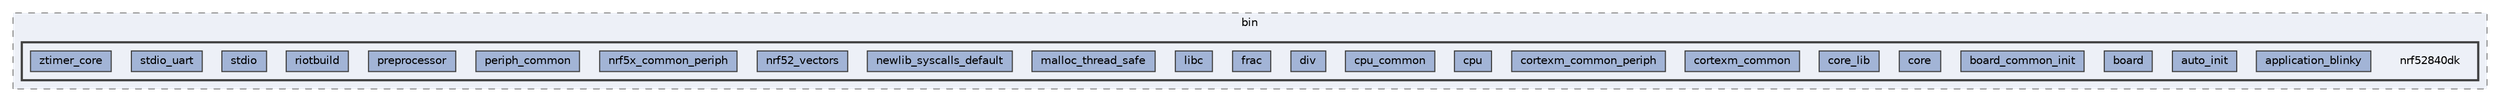digraph "/home/mj/Desktop/IoT-Chat-Digitalization/blinky/bin/nrf52840dk"
{
 // LATEX_PDF_SIZE
  bgcolor="transparent";
  edge [fontname=Helvetica,fontsize=10,labelfontname=Helvetica,labelfontsize=10];
  node [fontname=Helvetica,fontsize=10,shape=box,height=0.2,width=0.4];
  compound=true
  subgraph clusterdir_3e6be026da958fca01d098ba3c2f60c5 {
    graph [ bgcolor="#edf0f7", pencolor="grey50", label="bin", fontname=Helvetica,fontsize=10 style="filled,dashed", URL="dir_3e6be026da958fca01d098ba3c2f60c5.html",tooltip=""]
  subgraph clusterdir_343974199795a6d2928bdf99c76c1c22 {
    graph [ bgcolor="#edf0f7", pencolor="grey25", label="", fontname=Helvetica,fontsize=10 style="filled,bold", URL="dir_343974199795a6d2928bdf99c76c1c22.html",tooltip=""]
    dir_343974199795a6d2928bdf99c76c1c22 [shape=plaintext, label="nrf52840dk"];
  dir_a3714fd7e5bbc7ba9a989fd8522d287a [label="application_blinky", fillcolor="#a2b4d6", color="grey25", style="filled", URL="dir_a3714fd7e5bbc7ba9a989fd8522d287a.html",tooltip=""];
  dir_003c0cf6f4e53c16e4c5c678ad61d86d [label="auto_init", fillcolor="#a2b4d6", color="grey25", style="filled", URL="dir_003c0cf6f4e53c16e4c5c678ad61d86d.html",tooltip=""];
  dir_a1fc82f053a898add3fb3e6fc8949e4f [label="board", fillcolor="#a2b4d6", color="grey25", style="filled", URL="dir_a1fc82f053a898add3fb3e6fc8949e4f.html",tooltip=""];
  dir_40744d959b0ada00679e57f2b9cb4e31 [label="board_common_init", fillcolor="#a2b4d6", color="grey25", style="filled", URL="dir_40744d959b0ada00679e57f2b9cb4e31.html",tooltip=""];
  dir_8433b619b8e630b10dfd13d45fa2f8d3 [label="core", fillcolor="#a2b4d6", color="grey25", style="filled", URL="dir_8433b619b8e630b10dfd13d45fa2f8d3.html",tooltip=""];
  dir_6c38a1c0a460e7620a07200f1a2d15fb [label="core_lib", fillcolor="#a2b4d6", color="grey25", style="filled", URL="dir_6c38a1c0a460e7620a07200f1a2d15fb.html",tooltip=""];
  dir_7afb6554de8b76d0c3d9a5f8ce5fc033 [label="cortexm_common", fillcolor="#a2b4d6", color="grey25", style="filled", URL="dir_7afb6554de8b76d0c3d9a5f8ce5fc033.html",tooltip=""];
  dir_6fead8a5692d963f50bd2f0f1ad30f64 [label="cortexm_common_periph", fillcolor="#a2b4d6", color="grey25", style="filled", URL="dir_6fead8a5692d963f50bd2f0f1ad30f64.html",tooltip=""];
  dir_5fc5649d8e489ed198cab548bdda8fe7 [label="cpu", fillcolor="#a2b4d6", color="grey25", style="filled", URL="dir_5fc5649d8e489ed198cab548bdda8fe7.html",tooltip=""];
  dir_9dc8fbb2a9644e695e8a5c36a1ba0ab9 [label="cpu_common", fillcolor="#a2b4d6", color="grey25", style="filled", URL="dir_9dc8fbb2a9644e695e8a5c36a1ba0ab9.html",tooltip=""];
  dir_172e2ebaab39213068d8c09eeaca2bb5 [label="div", fillcolor="#a2b4d6", color="grey25", style="filled", URL="dir_172e2ebaab39213068d8c09eeaca2bb5.html",tooltip=""];
  dir_97c9a7f119bf63eb333d8a116556221f [label="frac", fillcolor="#a2b4d6", color="grey25", style="filled", URL="dir_97c9a7f119bf63eb333d8a116556221f.html",tooltip=""];
  dir_69a2947354fa0d3945462d9e6138f8cc [label="libc", fillcolor="#a2b4d6", color="grey25", style="filled", URL="dir_69a2947354fa0d3945462d9e6138f8cc.html",tooltip=""];
  dir_b250143834fd3cabfb482a673406bcef [label="malloc_thread_safe", fillcolor="#a2b4d6", color="grey25", style="filled", URL="dir_b250143834fd3cabfb482a673406bcef.html",tooltip=""];
  dir_38ebe9c1b4ed17c8e2593561b53dd343 [label="newlib_syscalls_default", fillcolor="#a2b4d6", color="grey25", style="filled", URL="dir_38ebe9c1b4ed17c8e2593561b53dd343.html",tooltip=""];
  dir_dff11df9d66da39b06de04ec27d84d8d [label="nrf52_vectors", fillcolor="#a2b4d6", color="grey25", style="filled", URL="dir_dff11df9d66da39b06de04ec27d84d8d.html",tooltip=""];
  dir_7ed844a9c595fa567529bbde67d6110f [label="nrf5x_common_periph", fillcolor="#a2b4d6", color="grey25", style="filled", URL="dir_7ed844a9c595fa567529bbde67d6110f.html",tooltip=""];
  dir_730f01332003586d25699ea1d3ba2e44 [label="periph_common", fillcolor="#a2b4d6", color="grey25", style="filled", URL="dir_730f01332003586d25699ea1d3ba2e44.html",tooltip=""];
  dir_e09e70c22caa3035108a8c054e1deee2 [label="preprocessor", fillcolor="#a2b4d6", color="grey25", style="filled", URL="dir_e09e70c22caa3035108a8c054e1deee2.html",tooltip=""];
  dir_8036b31dd74aa58ff3d9678045c9b6b2 [label="riotbuild", fillcolor="#a2b4d6", color="grey25", style="filled", URL="dir_8036b31dd74aa58ff3d9678045c9b6b2.html",tooltip=""];
  dir_28e757ff4be825a5823f06ee95296ef4 [label="stdio", fillcolor="#a2b4d6", color="grey25", style="filled", URL="dir_28e757ff4be825a5823f06ee95296ef4.html",tooltip=""];
  dir_25fa85f8b5fea4698aff58781ec131d0 [label="stdio_uart", fillcolor="#a2b4d6", color="grey25", style="filled", URL="dir_25fa85f8b5fea4698aff58781ec131d0.html",tooltip=""];
  dir_533116e8ee2a61b3afcc13323355493f [label="ztimer_core", fillcolor="#a2b4d6", color="grey25", style="filled", URL="dir_533116e8ee2a61b3afcc13323355493f.html",tooltip=""];
  }
  }
}
